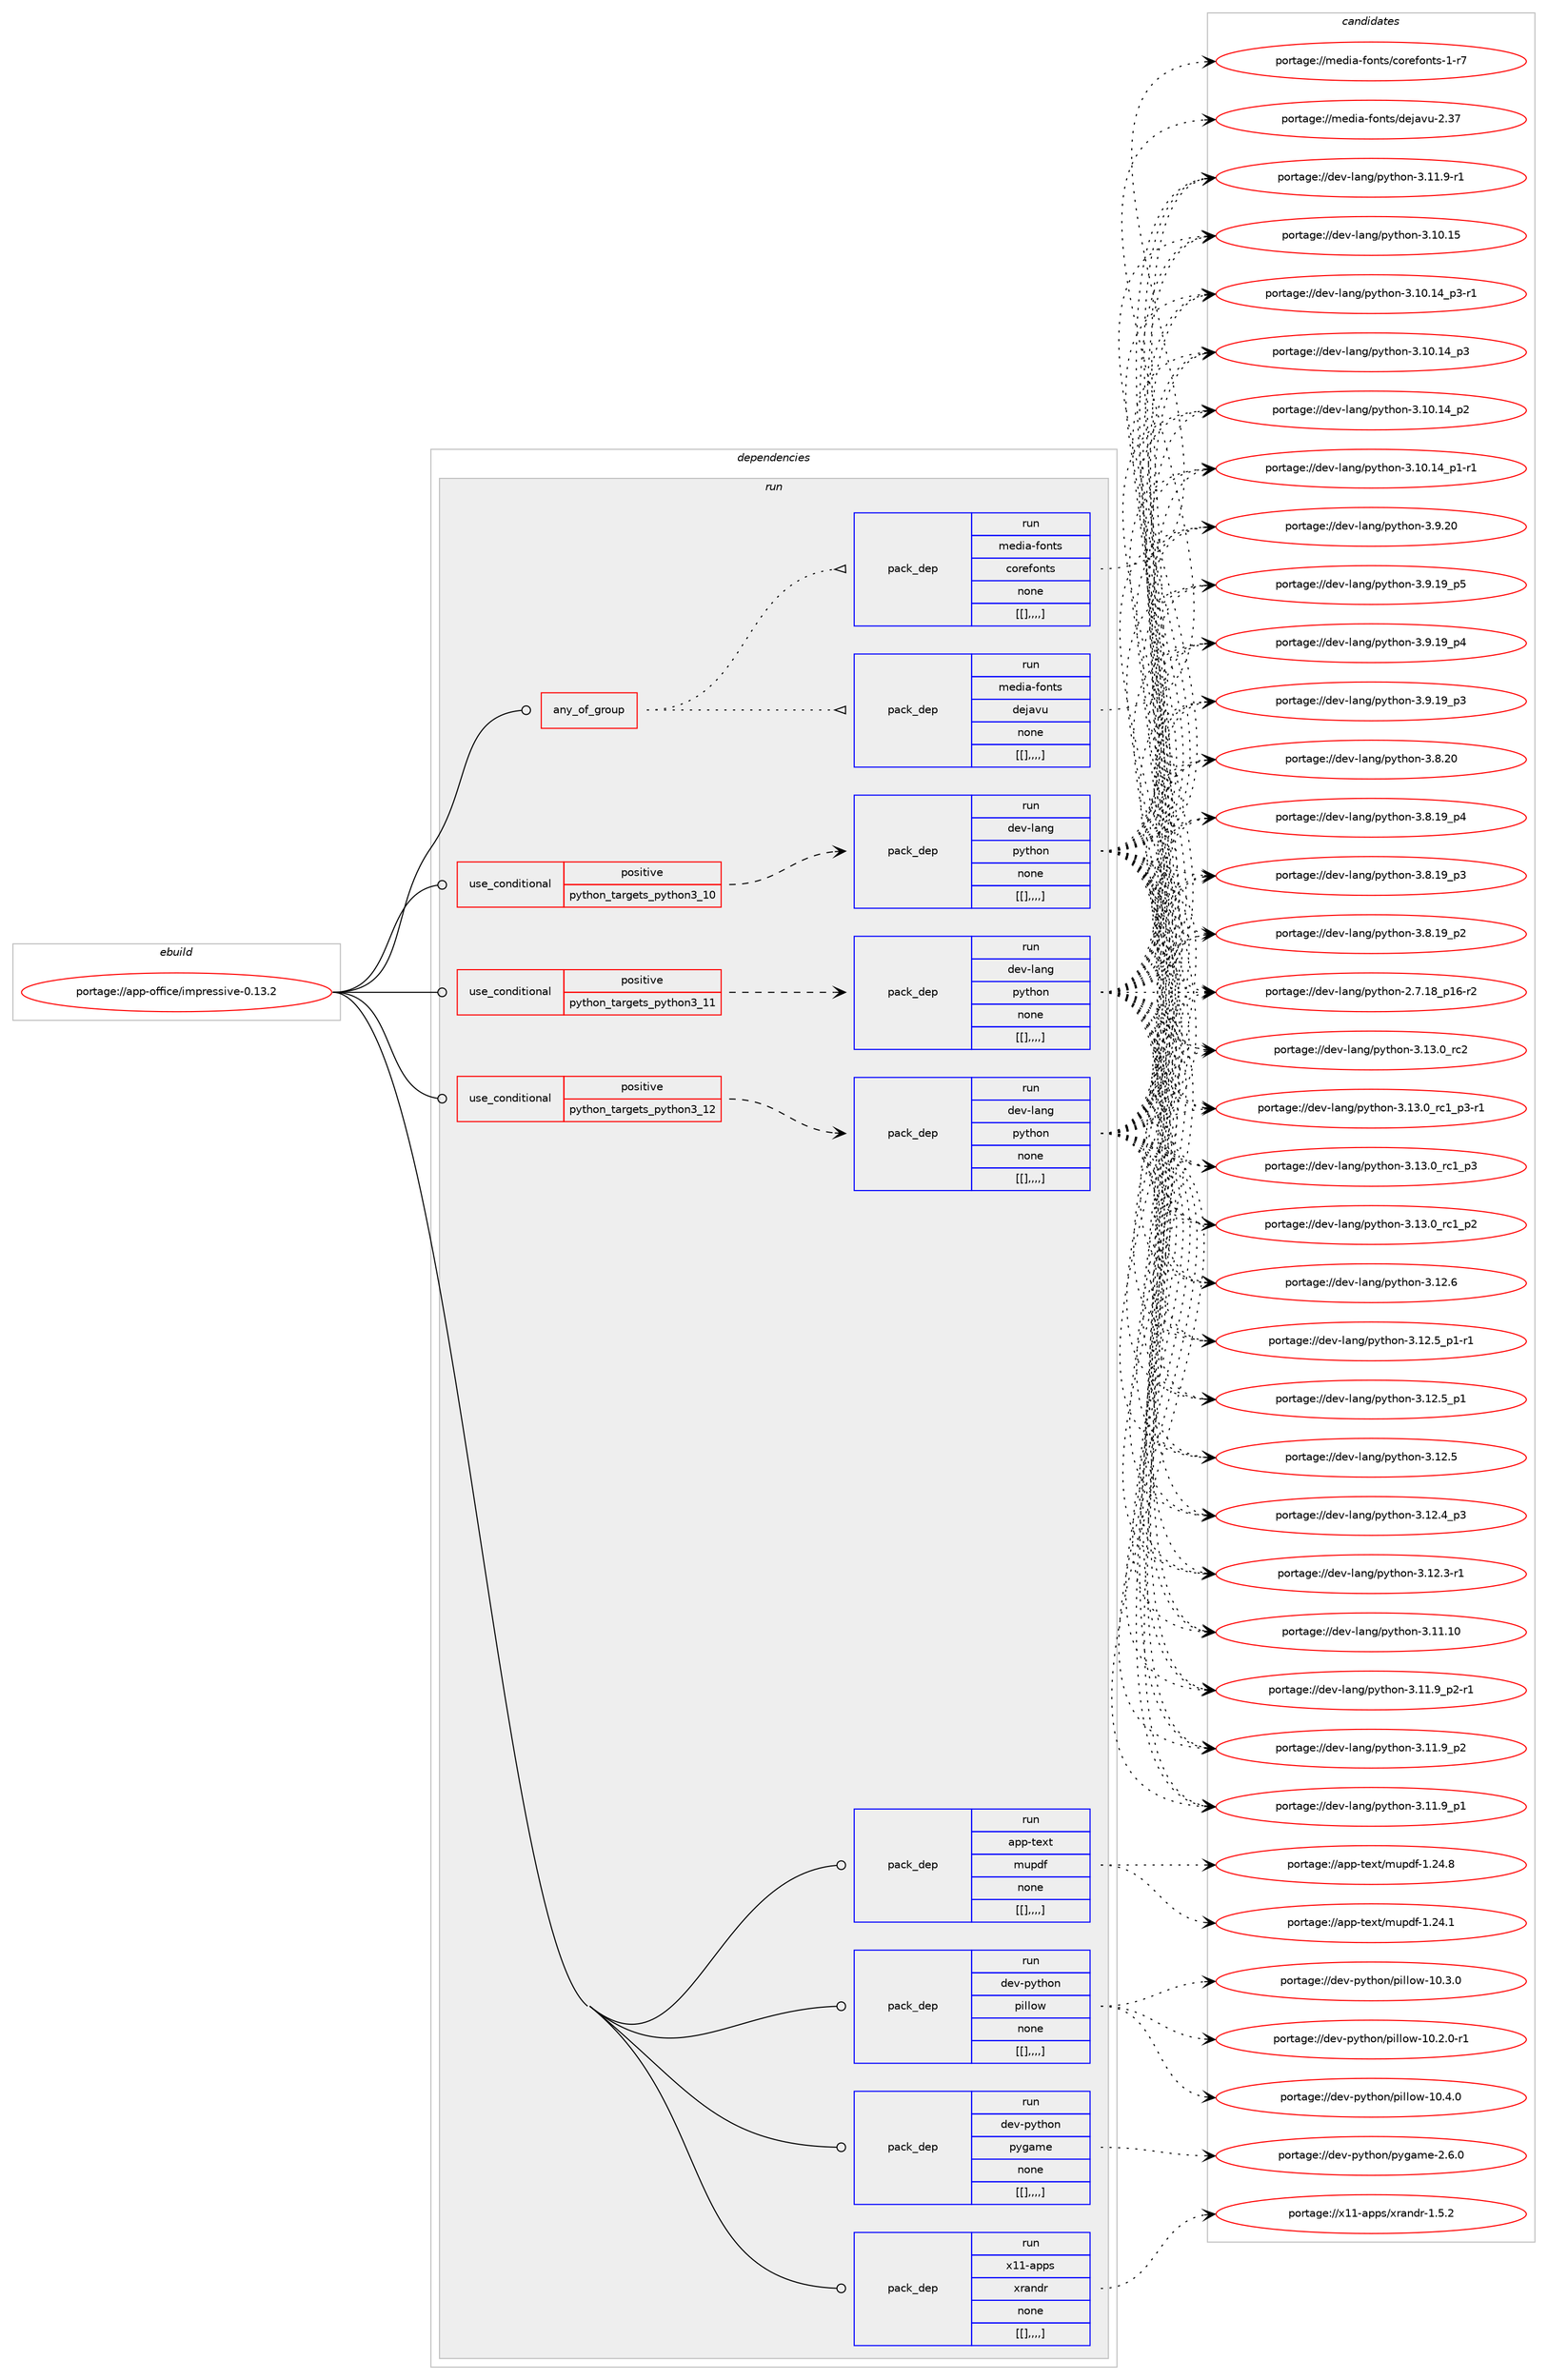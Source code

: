 digraph prolog {

# *************
# Graph options
# *************

newrank=true;
concentrate=true;
compound=true;
graph [rankdir=LR,fontname=Helvetica,fontsize=10,ranksep=1.5];#, ranksep=2.5, nodesep=0.2];
edge  [arrowhead=vee];
node  [fontname=Helvetica,fontsize=10];

# **********
# The ebuild
# **********

subgraph cluster_leftcol {
color=gray;
label=<<i>ebuild</i>>;
id [label="portage://app-office/impressive-0.13.2", color=red, width=4, href="../app-office/impressive-0.13.2.svg"];
}

# ****************
# The dependencies
# ****************

subgraph cluster_midcol {
color=gray;
label=<<i>dependencies</i>>;
subgraph cluster_compile {
fillcolor="#eeeeee";
style=filled;
label=<<i>compile</i>>;
}
subgraph cluster_compileandrun {
fillcolor="#eeeeee";
style=filled;
label=<<i>compile and run</i>>;
}
subgraph cluster_run {
fillcolor="#eeeeee";
style=filled;
label=<<i>run</i>>;
subgraph any347 {
dependency46655 [label=<<TABLE BORDER="0" CELLBORDER="1" CELLSPACING="0" CELLPADDING="4"><TR><TD CELLPADDING="10">any_of_group</TD></TR></TABLE>>, shape=none, color=red];subgraph pack32767 {
dependency46656 [label=<<TABLE BORDER="0" CELLBORDER="1" CELLSPACING="0" CELLPADDING="4" WIDTH="220"><TR><TD ROWSPAN="6" CELLPADDING="30">pack_dep</TD></TR><TR><TD WIDTH="110">run</TD></TR><TR><TD>media-fonts</TD></TR><TR><TD>dejavu</TD></TR><TR><TD>none</TD></TR><TR><TD>[[],,,,]</TD></TR></TABLE>>, shape=none, color=blue];
}
dependency46655:e -> dependency46656:w [weight=20,style="dotted",arrowhead="oinv"];
subgraph pack32768 {
dependency46657 [label=<<TABLE BORDER="0" CELLBORDER="1" CELLSPACING="0" CELLPADDING="4" WIDTH="220"><TR><TD ROWSPAN="6" CELLPADDING="30">pack_dep</TD></TR><TR><TD WIDTH="110">run</TD></TR><TR><TD>media-fonts</TD></TR><TR><TD>corefonts</TD></TR><TR><TD>none</TD></TR><TR><TD>[[],,,,]</TD></TR></TABLE>>, shape=none, color=blue];
}
dependency46655:e -> dependency46657:w [weight=20,style="dotted",arrowhead="oinv"];
}
id:e -> dependency46655:w [weight=20,style="solid",arrowhead="odot"];
subgraph cond13477 {
dependency46658 [label=<<TABLE BORDER="0" CELLBORDER="1" CELLSPACING="0" CELLPADDING="4"><TR><TD ROWSPAN="3" CELLPADDING="10">use_conditional</TD></TR><TR><TD>positive</TD></TR><TR><TD>python_targets_python3_10</TD></TR></TABLE>>, shape=none, color=red];
subgraph pack32769 {
dependency46659 [label=<<TABLE BORDER="0" CELLBORDER="1" CELLSPACING="0" CELLPADDING="4" WIDTH="220"><TR><TD ROWSPAN="6" CELLPADDING="30">pack_dep</TD></TR><TR><TD WIDTH="110">run</TD></TR><TR><TD>dev-lang</TD></TR><TR><TD>python</TD></TR><TR><TD>none</TD></TR><TR><TD>[[],,,,]</TD></TR></TABLE>>, shape=none, color=blue];
}
dependency46658:e -> dependency46659:w [weight=20,style="dashed",arrowhead="vee"];
}
id:e -> dependency46658:w [weight=20,style="solid",arrowhead="odot"];
subgraph cond13478 {
dependency46660 [label=<<TABLE BORDER="0" CELLBORDER="1" CELLSPACING="0" CELLPADDING="4"><TR><TD ROWSPAN="3" CELLPADDING="10">use_conditional</TD></TR><TR><TD>positive</TD></TR><TR><TD>python_targets_python3_11</TD></TR></TABLE>>, shape=none, color=red];
subgraph pack32770 {
dependency46661 [label=<<TABLE BORDER="0" CELLBORDER="1" CELLSPACING="0" CELLPADDING="4" WIDTH="220"><TR><TD ROWSPAN="6" CELLPADDING="30">pack_dep</TD></TR><TR><TD WIDTH="110">run</TD></TR><TR><TD>dev-lang</TD></TR><TR><TD>python</TD></TR><TR><TD>none</TD></TR><TR><TD>[[],,,,]</TD></TR></TABLE>>, shape=none, color=blue];
}
dependency46660:e -> dependency46661:w [weight=20,style="dashed",arrowhead="vee"];
}
id:e -> dependency46660:w [weight=20,style="solid",arrowhead="odot"];
subgraph cond13479 {
dependency46662 [label=<<TABLE BORDER="0" CELLBORDER="1" CELLSPACING="0" CELLPADDING="4"><TR><TD ROWSPAN="3" CELLPADDING="10">use_conditional</TD></TR><TR><TD>positive</TD></TR><TR><TD>python_targets_python3_12</TD></TR></TABLE>>, shape=none, color=red];
subgraph pack32771 {
dependency46663 [label=<<TABLE BORDER="0" CELLBORDER="1" CELLSPACING="0" CELLPADDING="4" WIDTH="220"><TR><TD ROWSPAN="6" CELLPADDING="30">pack_dep</TD></TR><TR><TD WIDTH="110">run</TD></TR><TR><TD>dev-lang</TD></TR><TR><TD>python</TD></TR><TR><TD>none</TD></TR><TR><TD>[[],,,,]</TD></TR></TABLE>>, shape=none, color=blue];
}
dependency46662:e -> dependency46663:w [weight=20,style="dashed",arrowhead="vee"];
}
id:e -> dependency46662:w [weight=20,style="solid",arrowhead="odot"];
subgraph pack32772 {
dependency46664 [label=<<TABLE BORDER="0" CELLBORDER="1" CELLSPACING="0" CELLPADDING="4" WIDTH="220"><TR><TD ROWSPAN="6" CELLPADDING="30">pack_dep</TD></TR><TR><TD WIDTH="110">run</TD></TR><TR><TD>app-text</TD></TR><TR><TD>mupdf</TD></TR><TR><TD>none</TD></TR><TR><TD>[[],,,,]</TD></TR></TABLE>>, shape=none, color=blue];
}
id:e -> dependency46664:w [weight=20,style="solid",arrowhead="odot"];
subgraph pack32773 {
dependency46665 [label=<<TABLE BORDER="0" CELLBORDER="1" CELLSPACING="0" CELLPADDING="4" WIDTH="220"><TR><TD ROWSPAN="6" CELLPADDING="30">pack_dep</TD></TR><TR><TD WIDTH="110">run</TD></TR><TR><TD>dev-python</TD></TR><TR><TD>pillow</TD></TR><TR><TD>none</TD></TR><TR><TD>[[],,,,]</TD></TR></TABLE>>, shape=none, color=blue];
}
id:e -> dependency46665:w [weight=20,style="solid",arrowhead="odot"];
subgraph pack32774 {
dependency46666 [label=<<TABLE BORDER="0" CELLBORDER="1" CELLSPACING="0" CELLPADDING="4" WIDTH="220"><TR><TD ROWSPAN="6" CELLPADDING="30">pack_dep</TD></TR><TR><TD WIDTH="110">run</TD></TR><TR><TD>dev-python</TD></TR><TR><TD>pygame</TD></TR><TR><TD>none</TD></TR><TR><TD>[[],,,,]</TD></TR></TABLE>>, shape=none, color=blue];
}
id:e -> dependency46666:w [weight=20,style="solid",arrowhead="odot"];
subgraph pack32775 {
dependency46667 [label=<<TABLE BORDER="0" CELLBORDER="1" CELLSPACING="0" CELLPADDING="4" WIDTH="220"><TR><TD ROWSPAN="6" CELLPADDING="30">pack_dep</TD></TR><TR><TD WIDTH="110">run</TD></TR><TR><TD>x11-apps</TD></TR><TR><TD>xrandr</TD></TR><TR><TD>none</TD></TR><TR><TD>[[],,,,]</TD></TR></TABLE>>, shape=none, color=blue];
}
id:e -> dependency46667:w [weight=20,style="solid",arrowhead="odot"];
}
}

# **************
# The candidates
# **************

subgraph cluster_choices {
rank=same;
color=gray;
label=<<i>candidates</i>>;

subgraph choice32767 {
color=black;
nodesep=1;
choice109101100105974510211111011611547100101106971181174550465155 [label="portage://media-fonts/dejavu-2.37", color=red, width=4,href="../media-fonts/dejavu-2.37.svg"];
dependency46656:e -> choice109101100105974510211111011611547100101106971181174550465155:w [style=dotted,weight="100"];
}
subgraph choice32768 {
color=black;
nodesep=1;
choice1091011001059745102111110116115479911111410110211111011611545494511455 [label="portage://media-fonts/corefonts-1-r7", color=red, width=4,href="../media-fonts/corefonts-1-r7.svg"];
dependency46657:e -> choice1091011001059745102111110116115479911111410110211111011611545494511455:w [style=dotted,weight="100"];
}
subgraph choice32769 {
color=black;
nodesep=1;
choice10010111845108971101034711212111610411111045514649514648951149950 [label="portage://dev-lang/python-3.13.0_rc2", color=red, width=4,href="../dev-lang/python-3.13.0_rc2.svg"];
choice1001011184510897110103471121211161041111104551464951464895114994995112514511449 [label="portage://dev-lang/python-3.13.0_rc1_p3-r1", color=red, width=4,href="../dev-lang/python-3.13.0_rc1_p3-r1.svg"];
choice100101118451089711010347112121116104111110455146495146489511499499511251 [label="portage://dev-lang/python-3.13.0_rc1_p3", color=red, width=4,href="../dev-lang/python-3.13.0_rc1_p3.svg"];
choice100101118451089711010347112121116104111110455146495146489511499499511250 [label="portage://dev-lang/python-3.13.0_rc1_p2", color=red, width=4,href="../dev-lang/python-3.13.0_rc1_p2.svg"];
choice10010111845108971101034711212111610411111045514649504654 [label="portage://dev-lang/python-3.12.6", color=red, width=4,href="../dev-lang/python-3.12.6.svg"];
choice1001011184510897110103471121211161041111104551464950465395112494511449 [label="portage://dev-lang/python-3.12.5_p1-r1", color=red, width=4,href="../dev-lang/python-3.12.5_p1-r1.svg"];
choice100101118451089711010347112121116104111110455146495046539511249 [label="portage://dev-lang/python-3.12.5_p1", color=red, width=4,href="../dev-lang/python-3.12.5_p1.svg"];
choice10010111845108971101034711212111610411111045514649504653 [label="portage://dev-lang/python-3.12.5", color=red, width=4,href="../dev-lang/python-3.12.5.svg"];
choice100101118451089711010347112121116104111110455146495046529511251 [label="portage://dev-lang/python-3.12.4_p3", color=red, width=4,href="../dev-lang/python-3.12.4_p3.svg"];
choice100101118451089711010347112121116104111110455146495046514511449 [label="portage://dev-lang/python-3.12.3-r1", color=red, width=4,href="../dev-lang/python-3.12.3-r1.svg"];
choice1001011184510897110103471121211161041111104551464949464948 [label="portage://dev-lang/python-3.11.10", color=red, width=4,href="../dev-lang/python-3.11.10.svg"];
choice1001011184510897110103471121211161041111104551464949465795112504511449 [label="portage://dev-lang/python-3.11.9_p2-r1", color=red, width=4,href="../dev-lang/python-3.11.9_p2-r1.svg"];
choice100101118451089711010347112121116104111110455146494946579511250 [label="portage://dev-lang/python-3.11.9_p2", color=red, width=4,href="../dev-lang/python-3.11.9_p2.svg"];
choice100101118451089711010347112121116104111110455146494946579511249 [label="portage://dev-lang/python-3.11.9_p1", color=red, width=4,href="../dev-lang/python-3.11.9_p1.svg"];
choice100101118451089711010347112121116104111110455146494946574511449 [label="portage://dev-lang/python-3.11.9-r1", color=red, width=4,href="../dev-lang/python-3.11.9-r1.svg"];
choice1001011184510897110103471121211161041111104551464948464953 [label="portage://dev-lang/python-3.10.15", color=red, width=4,href="../dev-lang/python-3.10.15.svg"];
choice100101118451089711010347112121116104111110455146494846495295112514511449 [label="portage://dev-lang/python-3.10.14_p3-r1", color=red, width=4,href="../dev-lang/python-3.10.14_p3-r1.svg"];
choice10010111845108971101034711212111610411111045514649484649529511251 [label="portage://dev-lang/python-3.10.14_p3", color=red, width=4,href="../dev-lang/python-3.10.14_p3.svg"];
choice10010111845108971101034711212111610411111045514649484649529511250 [label="portage://dev-lang/python-3.10.14_p2", color=red, width=4,href="../dev-lang/python-3.10.14_p2.svg"];
choice100101118451089711010347112121116104111110455146494846495295112494511449 [label="portage://dev-lang/python-3.10.14_p1-r1", color=red, width=4,href="../dev-lang/python-3.10.14_p1-r1.svg"];
choice10010111845108971101034711212111610411111045514657465048 [label="portage://dev-lang/python-3.9.20", color=red, width=4,href="../dev-lang/python-3.9.20.svg"];
choice100101118451089711010347112121116104111110455146574649579511253 [label="portage://dev-lang/python-3.9.19_p5", color=red, width=4,href="../dev-lang/python-3.9.19_p5.svg"];
choice100101118451089711010347112121116104111110455146574649579511252 [label="portage://dev-lang/python-3.9.19_p4", color=red, width=4,href="../dev-lang/python-3.9.19_p4.svg"];
choice100101118451089711010347112121116104111110455146574649579511251 [label="portage://dev-lang/python-3.9.19_p3", color=red, width=4,href="../dev-lang/python-3.9.19_p3.svg"];
choice10010111845108971101034711212111610411111045514656465048 [label="portage://dev-lang/python-3.8.20", color=red, width=4,href="../dev-lang/python-3.8.20.svg"];
choice100101118451089711010347112121116104111110455146564649579511252 [label="portage://dev-lang/python-3.8.19_p4", color=red, width=4,href="../dev-lang/python-3.8.19_p4.svg"];
choice100101118451089711010347112121116104111110455146564649579511251 [label="portage://dev-lang/python-3.8.19_p3", color=red, width=4,href="../dev-lang/python-3.8.19_p3.svg"];
choice100101118451089711010347112121116104111110455146564649579511250 [label="portage://dev-lang/python-3.8.19_p2", color=red, width=4,href="../dev-lang/python-3.8.19_p2.svg"];
choice100101118451089711010347112121116104111110455046554649569511249544511450 [label="portage://dev-lang/python-2.7.18_p16-r2", color=red, width=4,href="../dev-lang/python-2.7.18_p16-r2.svg"];
dependency46659:e -> choice10010111845108971101034711212111610411111045514649514648951149950:w [style=dotted,weight="100"];
dependency46659:e -> choice1001011184510897110103471121211161041111104551464951464895114994995112514511449:w [style=dotted,weight="100"];
dependency46659:e -> choice100101118451089711010347112121116104111110455146495146489511499499511251:w [style=dotted,weight="100"];
dependency46659:e -> choice100101118451089711010347112121116104111110455146495146489511499499511250:w [style=dotted,weight="100"];
dependency46659:e -> choice10010111845108971101034711212111610411111045514649504654:w [style=dotted,weight="100"];
dependency46659:e -> choice1001011184510897110103471121211161041111104551464950465395112494511449:w [style=dotted,weight="100"];
dependency46659:e -> choice100101118451089711010347112121116104111110455146495046539511249:w [style=dotted,weight="100"];
dependency46659:e -> choice10010111845108971101034711212111610411111045514649504653:w [style=dotted,weight="100"];
dependency46659:e -> choice100101118451089711010347112121116104111110455146495046529511251:w [style=dotted,weight="100"];
dependency46659:e -> choice100101118451089711010347112121116104111110455146495046514511449:w [style=dotted,weight="100"];
dependency46659:e -> choice1001011184510897110103471121211161041111104551464949464948:w [style=dotted,weight="100"];
dependency46659:e -> choice1001011184510897110103471121211161041111104551464949465795112504511449:w [style=dotted,weight="100"];
dependency46659:e -> choice100101118451089711010347112121116104111110455146494946579511250:w [style=dotted,weight="100"];
dependency46659:e -> choice100101118451089711010347112121116104111110455146494946579511249:w [style=dotted,weight="100"];
dependency46659:e -> choice100101118451089711010347112121116104111110455146494946574511449:w [style=dotted,weight="100"];
dependency46659:e -> choice1001011184510897110103471121211161041111104551464948464953:w [style=dotted,weight="100"];
dependency46659:e -> choice100101118451089711010347112121116104111110455146494846495295112514511449:w [style=dotted,weight="100"];
dependency46659:e -> choice10010111845108971101034711212111610411111045514649484649529511251:w [style=dotted,weight="100"];
dependency46659:e -> choice10010111845108971101034711212111610411111045514649484649529511250:w [style=dotted,weight="100"];
dependency46659:e -> choice100101118451089711010347112121116104111110455146494846495295112494511449:w [style=dotted,weight="100"];
dependency46659:e -> choice10010111845108971101034711212111610411111045514657465048:w [style=dotted,weight="100"];
dependency46659:e -> choice100101118451089711010347112121116104111110455146574649579511253:w [style=dotted,weight="100"];
dependency46659:e -> choice100101118451089711010347112121116104111110455146574649579511252:w [style=dotted,weight="100"];
dependency46659:e -> choice100101118451089711010347112121116104111110455146574649579511251:w [style=dotted,weight="100"];
dependency46659:e -> choice10010111845108971101034711212111610411111045514656465048:w [style=dotted,weight="100"];
dependency46659:e -> choice100101118451089711010347112121116104111110455146564649579511252:w [style=dotted,weight="100"];
dependency46659:e -> choice100101118451089711010347112121116104111110455146564649579511251:w [style=dotted,weight="100"];
dependency46659:e -> choice100101118451089711010347112121116104111110455146564649579511250:w [style=dotted,weight="100"];
dependency46659:e -> choice100101118451089711010347112121116104111110455046554649569511249544511450:w [style=dotted,weight="100"];
}
subgraph choice32770 {
color=black;
nodesep=1;
choice10010111845108971101034711212111610411111045514649514648951149950 [label="portage://dev-lang/python-3.13.0_rc2", color=red, width=4,href="../dev-lang/python-3.13.0_rc2.svg"];
choice1001011184510897110103471121211161041111104551464951464895114994995112514511449 [label="portage://dev-lang/python-3.13.0_rc1_p3-r1", color=red, width=4,href="../dev-lang/python-3.13.0_rc1_p3-r1.svg"];
choice100101118451089711010347112121116104111110455146495146489511499499511251 [label="portage://dev-lang/python-3.13.0_rc1_p3", color=red, width=4,href="../dev-lang/python-3.13.0_rc1_p3.svg"];
choice100101118451089711010347112121116104111110455146495146489511499499511250 [label="portage://dev-lang/python-3.13.0_rc1_p2", color=red, width=4,href="../dev-lang/python-3.13.0_rc1_p2.svg"];
choice10010111845108971101034711212111610411111045514649504654 [label="portage://dev-lang/python-3.12.6", color=red, width=4,href="../dev-lang/python-3.12.6.svg"];
choice1001011184510897110103471121211161041111104551464950465395112494511449 [label="portage://dev-lang/python-3.12.5_p1-r1", color=red, width=4,href="../dev-lang/python-3.12.5_p1-r1.svg"];
choice100101118451089711010347112121116104111110455146495046539511249 [label="portage://dev-lang/python-3.12.5_p1", color=red, width=4,href="../dev-lang/python-3.12.5_p1.svg"];
choice10010111845108971101034711212111610411111045514649504653 [label="portage://dev-lang/python-3.12.5", color=red, width=4,href="../dev-lang/python-3.12.5.svg"];
choice100101118451089711010347112121116104111110455146495046529511251 [label="portage://dev-lang/python-3.12.4_p3", color=red, width=4,href="../dev-lang/python-3.12.4_p3.svg"];
choice100101118451089711010347112121116104111110455146495046514511449 [label="portage://dev-lang/python-3.12.3-r1", color=red, width=4,href="../dev-lang/python-3.12.3-r1.svg"];
choice1001011184510897110103471121211161041111104551464949464948 [label="portage://dev-lang/python-3.11.10", color=red, width=4,href="../dev-lang/python-3.11.10.svg"];
choice1001011184510897110103471121211161041111104551464949465795112504511449 [label="portage://dev-lang/python-3.11.9_p2-r1", color=red, width=4,href="../dev-lang/python-3.11.9_p2-r1.svg"];
choice100101118451089711010347112121116104111110455146494946579511250 [label="portage://dev-lang/python-3.11.9_p2", color=red, width=4,href="../dev-lang/python-3.11.9_p2.svg"];
choice100101118451089711010347112121116104111110455146494946579511249 [label="portage://dev-lang/python-3.11.9_p1", color=red, width=4,href="../dev-lang/python-3.11.9_p1.svg"];
choice100101118451089711010347112121116104111110455146494946574511449 [label="portage://dev-lang/python-3.11.9-r1", color=red, width=4,href="../dev-lang/python-3.11.9-r1.svg"];
choice1001011184510897110103471121211161041111104551464948464953 [label="portage://dev-lang/python-3.10.15", color=red, width=4,href="../dev-lang/python-3.10.15.svg"];
choice100101118451089711010347112121116104111110455146494846495295112514511449 [label="portage://dev-lang/python-3.10.14_p3-r1", color=red, width=4,href="../dev-lang/python-3.10.14_p3-r1.svg"];
choice10010111845108971101034711212111610411111045514649484649529511251 [label="portage://dev-lang/python-3.10.14_p3", color=red, width=4,href="../dev-lang/python-3.10.14_p3.svg"];
choice10010111845108971101034711212111610411111045514649484649529511250 [label="portage://dev-lang/python-3.10.14_p2", color=red, width=4,href="../dev-lang/python-3.10.14_p2.svg"];
choice100101118451089711010347112121116104111110455146494846495295112494511449 [label="portage://dev-lang/python-3.10.14_p1-r1", color=red, width=4,href="../dev-lang/python-3.10.14_p1-r1.svg"];
choice10010111845108971101034711212111610411111045514657465048 [label="portage://dev-lang/python-3.9.20", color=red, width=4,href="../dev-lang/python-3.9.20.svg"];
choice100101118451089711010347112121116104111110455146574649579511253 [label="portage://dev-lang/python-3.9.19_p5", color=red, width=4,href="../dev-lang/python-3.9.19_p5.svg"];
choice100101118451089711010347112121116104111110455146574649579511252 [label="portage://dev-lang/python-3.9.19_p4", color=red, width=4,href="../dev-lang/python-3.9.19_p4.svg"];
choice100101118451089711010347112121116104111110455146574649579511251 [label="portage://dev-lang/python-3.9.19_p3", color=red, width=4,href="../dev-lang/python-3.9.19_p3.svg"];
choice10010111845108971101034711212111610411111045514656465048 [label="portage://dev-lang/python-3.8.20", color=red, width=4,href="../dev-lang/python-3.8.20.svg"];
choice100101118451089711010347112121116104111110455146564649579511252 [label="portage://dev-lang/python-3.8.19_p4", color=red, width=4,href="../dev-lang/python-3.8.19_p4.svg"];
choice100101118451089711010347112121116104111110455146564649579511251 [label="portage://dev-lang/python-3.8.19_p3", color=red, width=4,href="../dev-lang/python-3.8.19_p3.svg"];
choice100101118451089711010347112121116104111110455146564649579511250 [label="portage://dev-lang/python-3.8.19_p2", color=red, width=4,href="../dev-lang/python-3.8.19_p2.svg"];
choice100101118451089711010347112121116104111110455046554649569511249544511450 [label="portage://dev-lang/python-2.7.18_p16-r2", color=red, width=4,href="../dev-lang/python-2.7.18_p16-r2.svg"];
dependency46661:e -> choice10010111845108971101034711212111610411111045514649514648951149950:w [style=dotted,weight="100"];
dependency46661:e -> choice1001011184510897110103471121211161041111104551464951464895114994995112514511449:w [style=dotted,weight="100"];
dependency46661:e -> choice100101118451089711010347112121116104111110455146495146489511499499511251:w [style=dotted,weight="100"];
dependency46661:e -> choice100101118451089711010347112121116104111110455146495146489511499499511250:w [style=dotted,weight="100"];
dependency46661:e -> choice10010111845108971101034711212111610411111045514649504654:w [style=dotted,weight="100"];
dependency46661:e -> choice1001011184510897110103471121211161041111104551464950465395112494511449:w [style=dotted,weight="100"];
dependency46661:e -> choice100101118451089711010347112121116104111110455146495046539511249:w [style=dotted,weight="100"];
dependency46661:e -> choice10010111845108971101034711212111610411111045514649504653:w [style=dotted,weight="100"];
dependency46661:e -> choice100101118451089711010347112121116104111110455146495046529511251:w [style=dotted,weight="100"];
dependency46661:e -> choice100101118451089711010347112121116104111110455146495046514511449:w [style=dotted,weight="100"];
dependency46661:e -> choice1001011184510897110103471121211161041111104551464949464948:w [style=dotted,weight="100"];
dependency46661:e -> choice1001011184510897110103471121211161041111104551464949465795112504511449:w [style=dotted,weight="100"];
dependency46661:e -> choice100101118451089711010347112121116104111110455146494946579511250:w [style=dotted,weight="100"];
dependency46661:e -> choice100101118451089711010347112121116104111110455146494946579511249:w [style=dotted,weight="100"];
dependency46661:e -> choice100101118451089711010347112121116104111110455146494946574511449:w [style=dotted,weight="100"];
dependency46661:e -> choice1001011184510897110103471121211161041111104551464948464953:w [style=dotted,weight="100"];
dependency46661:e -> choice100101118451089711010347112121116104111110455146494846495295112514511449:w [style=dotted,weight="100"];
dependency46661:e -> choice10010111845108971101034711212111610411111045514649484649529511251:w [style=dotted,weight="100"];
dependency46661:e -> choice10010111845108971101034711212111610411111045514649484649529511250:w [style=dotted,weight="100"];
dependency46661:e -> choice100101118451089711010347112121116104111110455146494846495295112494511449:w [style=dotted,weight="100"];
dependency46661:e -> choice10010111845108971101034711212111610411111045514657465048:w [style=dotted,weight="100"];
dependency46661:e -> choice100101118451089711010347112121116104111110455146574649579511253:w [style=dotted,weight="100"];
dependency46661:e -> choice100101118451089711010347112121116104111110455146574649579511252:w [style=dotted,weight="100"];
dependency46661:e -> choice100101118451089711010347112121116104111110455146574649579511251:w [style=dotted,weight="100"];
dependency46661:e -> choice10010111845108971101034711212111610411111045514656465048:w [style=dotted,weight="100"];
dependency46661:e -> choice100101118451089711010347112121116104111110455146564649579511252:w [style=dotted,weight="100"];
dependency46661:e -> choice100101118451089711010347112121116104111110455146564649579511251:w [style=dotted,weight="100"];
dependency46661:e -> choice100101118451089711010347112121116104111110455146564649579511250:w [style=dotted,weight="100"];
dependency46661:e -> choice100101118451089711010347112121116104111110455046554649569511249544511450:w [style=dotted,weight="100"];
}
subgraph choice32771 {
color=black;
nodesep=1;
choice10010111845108971101034711212111610411111045514649514648951149950 [label="portage://dev-lang/python-3.13.0_rc2", color=red, width=4,href="../dev-lang/python-3.13.0_rc2.svg"];
choice1001011184510897110103471121211161041111104551464951464895114994995112514511449 [label="portage://dev-lang/python-3.13.0_rc1_p3-r1", color=red, width=4,href="../dev-lang/python-3.13.0_rc1_p3-r1.svg"];
choice100101118451089711010347112121116104111110455146495146489511499499511251 [label="portage://dev-lang/python-3.13.0_rc1_p3", color=red, width=4,href="../dev-lang/python-3.13.0_rc1_p3.svg"];
choice100101118451089711010347112121116104111110455146495146489511499499511250 [label="portage://dev-lang/python-3.13.0_rc1_p2", color=red, width=4,href="../dev-lang/python-3.13.0_rc1_p2.svg"];
choice10010111845108971101034711212111610411111045514649504654 [label="portage://dev-lang/python-3.12.6", color=red, width=4,href="../dev-lang/python-3.12.6.svg"];
choice1001011184510897110103471121211161041111104551464950465395112494511449 [label="portage://dev-lang/python-3.12.5_p1-r1", color=red, width=4,href="../dev-lang/python-3.12.5_p1-r1.svg"];
choice100101118451089711010347112121116104111110455146495046539511249 [label="portage://dev-lang/python-3.12.5_p1", color=red, width=4,href="../dev-lang/python-3.12.5_p1.svg"];
choice10010111845108971101034711212111610411111045514649504653 [label="portage://dev-lang/python-3.12.5", color=red, width=4,href="../dev-lang/python-3.12.5.svg"];
choice100101118451089711010347112121116104111110455146495046529511251 [label="portage://dev-lang/python-3.12.4_p3", color=red, width=4,href="../dev-lang/python-3.12.4_p3.svg"];
choice100101118451089711010347112121116104111110455146495046514511449 [label="portage://dev-lang/python-3.12.3-r1", color=red, width=4,href="../dev-lang/python-3.12.3-r1.svg"];
choice1001011184510897110103471121211161041111104551464949464948 [label="portage://dev-lang/python-3.11.10", color=red, width=4,href="../dev-lang/python-3.11.10.svg"];
choice1001011184510897110103471121211161041111104551464949465795112504511449 [label="portage://dev-lang/python-3.11.9_p2-r1", color=red, width=4,href="../dev-lang/python-3.11.9_p2-r1.svg"];
choice100101118451089711010347112121116104111110455146494946579511250 [label="portage://dev-lang/python-3.11.9_p2", color=red, width=4,href="../dev-lang/python-3.11.9_p2.svg"];
choice100101118451089711010347112121116104111110455146494946579511249 [label="portage://dev-lang/python-3.11.9_p1", color=red, width=4,href="../dev-lang/python-3.11.9_p1.svg"];
choice100101118451089711010347112121116104111110455146494946574511449 [label="portage://dev-lang/python-3.11.9-r1", color=red, width=4,href="../dev-lang/python-3.11.9-r1.svg"];
choice1001011184510897110103471121211161041111104551464948464953 [label="portage://dev-lang/python-3.10.15", color=red, width=4,href="../dev-lang/python-3.10.15.svg"];
choice100101118451089711010347112121116104111110455146494846495295112514511449 [label="portage://dev-lang/python-3.10.14_p3-r1", color=red, width=4,href="../dev-lang/python-3.10.14_p3-r1.svg"];
choice10010111845108971101034711212111610411111045514649484649529511251 [label="portage://dev-lang/python-3.10.14_p3", color=red, width=4,href="../dev-lang/python-3.10.14_p3.svg"];
choice10010111845108971101034711212111610411111045514649484649529511250 [label="portage://dev-lang/python-3.10.14_p2", color=red, width=4,href="../dev-lang/python-3.10.14_p2.svg"];
choice100101118451089711010347112121116104111110455146494846495295112494511449 [label="portage://dev-lang/python-3.10.14_p1-r1", color=red, width=4,href="../dev-lang/python-3.10.14_p1-r1.svg"];
choice10010111845108971101034711212111610411111045514657465048 [label="portage://dev-lang/python-3.9.20", color=red, width=4,href="../dev-lang/python-3.9.20.svg"];
choice100101118451089711010347112121116104111110455146574649579511253 [label="portage://dev-lang/python-3.9.19_p5", color=red, width=4,href="../dev-lang/python-3.9.19_p5.svg"];
choice100101118451089711010347112121116104111110455146574649579511252 [label="portage://dev-lang/python-3.9.19_p4", color=red, width=4,href="../dev-lang/python-3.9.19_p4.svg"];
choice100101118451089711010347112121116104111110455146574649579511251 [label="portage://dev-lang/python-3.9.19_p3", color=red, width=4,href="../dev-lang/python-3.9.19_p3.svg"];
choice10010111845108971101034711212111610411111045514656465048 [label="portage://dev-lang/python-3.8.20", color=red, width=4,href="../dev-lang/python-3.8.20.svg"];
choice100101118451089711010347112121116104111110455146564649579511252 [label="portage://dev-lang/python-3.8.19_p4", color=red, width=4,href="../dev-lang/python-3.8.19_p4.svg"];
choice100101118451089711010347112121116104111110455146564649579511251 [label="portage://dev-lang/python-3.8.19_p3", color=red, width=4,href="../dev-lang/python-3.8.19_p3.svg"];
choice100101118451089711010347112121116104111110455146564649579511250 [label="portage://dev-lang/python-3.8.19_p2", color=red, width=4,href="../dev-lang/python-3.8.19_p2.svg"];
choice100101118451089711010347112121116104111110455046554649569511249544511450 [label="portage://dev-lang/python-2.7.18_p16-r2", color=red, width=4,href="../dev-lang/python-2.7.18_p16-r2.svg"];
dependency46663:e -> choice10010111845108971101034711212111610411111045514649514648951149950:w [style=dotted,weight="100"];
dependency46663:e -> choice1001011184510897110103471121211161041111104551464951464895114994995112514511449:w [style=dotted,weight="100"];
dependency46663:e -> choice100101118451089711010347112121116104111110455146495146489511499499511251:w [style=dotted,weight="100"];
dependency46663:e -> choice100101118451089711010347112121116104111110455146495146489511499499511250:w [style=dotted,weight="100"];
dependency46663:e -> choice10010111845108971101034711212111610411111045514649504654:w [style=dotted,weight="100"];
dependency46663:e -> choice1001011184510897110103471121211161041111104551464950465395112494511449:w [style=dotted,weight="100"];
dependency46663:e -> choice100101118451089711010347112121116104111110455146495046539511249:w [style=dotted,weight="100"];
dependency46663:e -> choice10010111845108971101034711212111610411111045514649504653:w [style=dotted,weight="100"];
dependency46663:e -> choice100101118451089711010347112121116104111110455146495046529511251:w [style=dotted,weight="100"];
dependency46663:e -> choice100101118451089711010347112121116104111110455146495046514511449:w [style=dotted,weight="100"];
dependency46663:e -> choice1001011184510897110103471121211161041111104551464949464948:w [style=dotted,weight="100"];
dependency46663:e -> choice1001011184510897110103471121211161041111104551464949465795112504511449:w [style=dotted,weight="100"];
dependency46663:e -> choice100101118451089711010347112121116104111110455146494946579511250:w [style=dotted,weight="100"];
dependency46663:e -> choice100101118451089711010347112121116104111110455146494946579511249:w [style=dotted,weight="100"];
dependency46663:e -> choice100101118451089711010347112121116104111110455146494946574511449:w [style=dotted,weight="100"];
dependency46663:e -> choice1001011184510897110103471121211161041111104551464948464953:w [style=dotted,weight="100"];
dependency46663:e -> choice100101118451089711010347112121116104111110455146494846495295112514511449:w [style=dotted,weight="100"];
dependency46663:e -> choice10010111845108971101034711212111610411111045514649484649529511251:w [style=dotted,weight="100"];
dependency46663:e -> choice10010111845108971101034711212111610411111045514649484649529511250:w [style=dotted,weight="100"];
dependency46663:e -> choice100101118451089711010347112121116104111110455146494846495295112494511449:w [style=dotted,weight="100"];
dependency46663:e -> choice10010111845108971101034711212111610411111045514657465048:w [style=dotted,weight="100"];
dependency46663:e -> choice100101118451089711010347112121116104111110455146574649579511253:w [style=dotted,weight="100"];
dependency46663:e -> choice100101118451089711010347112121116104111110455146574649579511252:w [style=dotted,weight="100"];
dependency46663:e -> choice100101118451089711010347112121116104111110455146574649579511251:w [style=dotted,weight="100"];
dependency46663:e -> choice10010111845108971101034711212111610411111045514656465048:w [style=dotted,weight="100"];
dependency46663:e -> choice100101118451089711010347112121116104111110455146564649579511252:w [style=dotted,weight="100"];
dependency46663:e -> choice100101118451089711010347112121116104111110455146564649579511251:w [style=dotted,weight="100"];
dependency46663:e -> choice100101118451089711010347112121116104111110455146564649579511250:w [style=dotted,weight="100"];
dependency46663:e -> choice100101118451089711010347112121116104111110455046554649569511249544511450:w [style=dotted,weight="100"];
}
subgraph choice32772 {
color=black;
nodesep=1;
choice97112112451161011201164710911711210010245494650524656 [label="portage://app-text/mupdf-1.24.8", color=red, width=4,href="../app-text/mupdf-1.24.8.svg"];
choice97112112451161011201164710911711210010245494650524649 [label="portage://app-text/mupdf-1.24.1", color=red, width=4,href="../app-text/mupdf-1.24.1.svg"];
dependency46664:e -> choice97112112451161011201164710911711210010245494650524656:w [style=dotted,weight="100"];
dependency46664:e -> choice97112112451161011201164710911711210010245494650524649:w [style=dotted,weight="100"];
}
subgraph choice32773 {
color=black;
nodesep=1;
choice100101118451121211161041111104711210510810811111945494846524648 [label="portage://dev-python/pillow-10.4.0", color=red, width=4,href="../dev-python/pillow-10.4.0.svg"];
choice100101118451121211161041111104711210510810811111945494846514648 [label="portage://dev-python/pillow-10.3.0", color=red, width=4,href="../dev-python/pillow-10.3.0.svg"];
choice1001011184511212111610411111047112105108108111119454948465046484511449 [label="portage://dev-python/pillow-10.2.0-r1", color=red, width=4,href="../dev-python/pillow-10.2.0-r1.svg"];
dependency46665:e -> choice100101118451121211161041111104711210510810811111945494846524648:w [style=dotted,weight="100"];
dependency46665:e -> choice100101118451121211161041111104711210510810811111945494846514648:w [style=dotted,weight="100"];
dependency46665:e -> choice1001011184511212111610411111047112105108108111119454948465046484511449:w [style=dotted,weight="100"];
}
subgraph choice32774 {
color=black;
nodesep=1;
choice100101118451121211161041111104711212110397109101455046544648 [label="portage://dev-python/pygame-2.6.0", color=red, width=4,href="../dev-python/pygame-2.6.0.svg"];
dependency46666:e -> choice100101118451121211161041111104711212110397109101455046544648:w [style=dotted,weight="100"];
}
subgraph choice32775 {
color=black;
nodesep=1;
choice120494945971121121154712011497110100114454946534650 [label="portage://x11-apps/xrandr-1.5.2", color=red, width=4,href="../x11-apps/xrandr-1.5.2.svg"];
dependency46667:e -> choice120494945971121121154712011497110100114454946534650:w [style=dotted,weight="100"];
}
}

}

